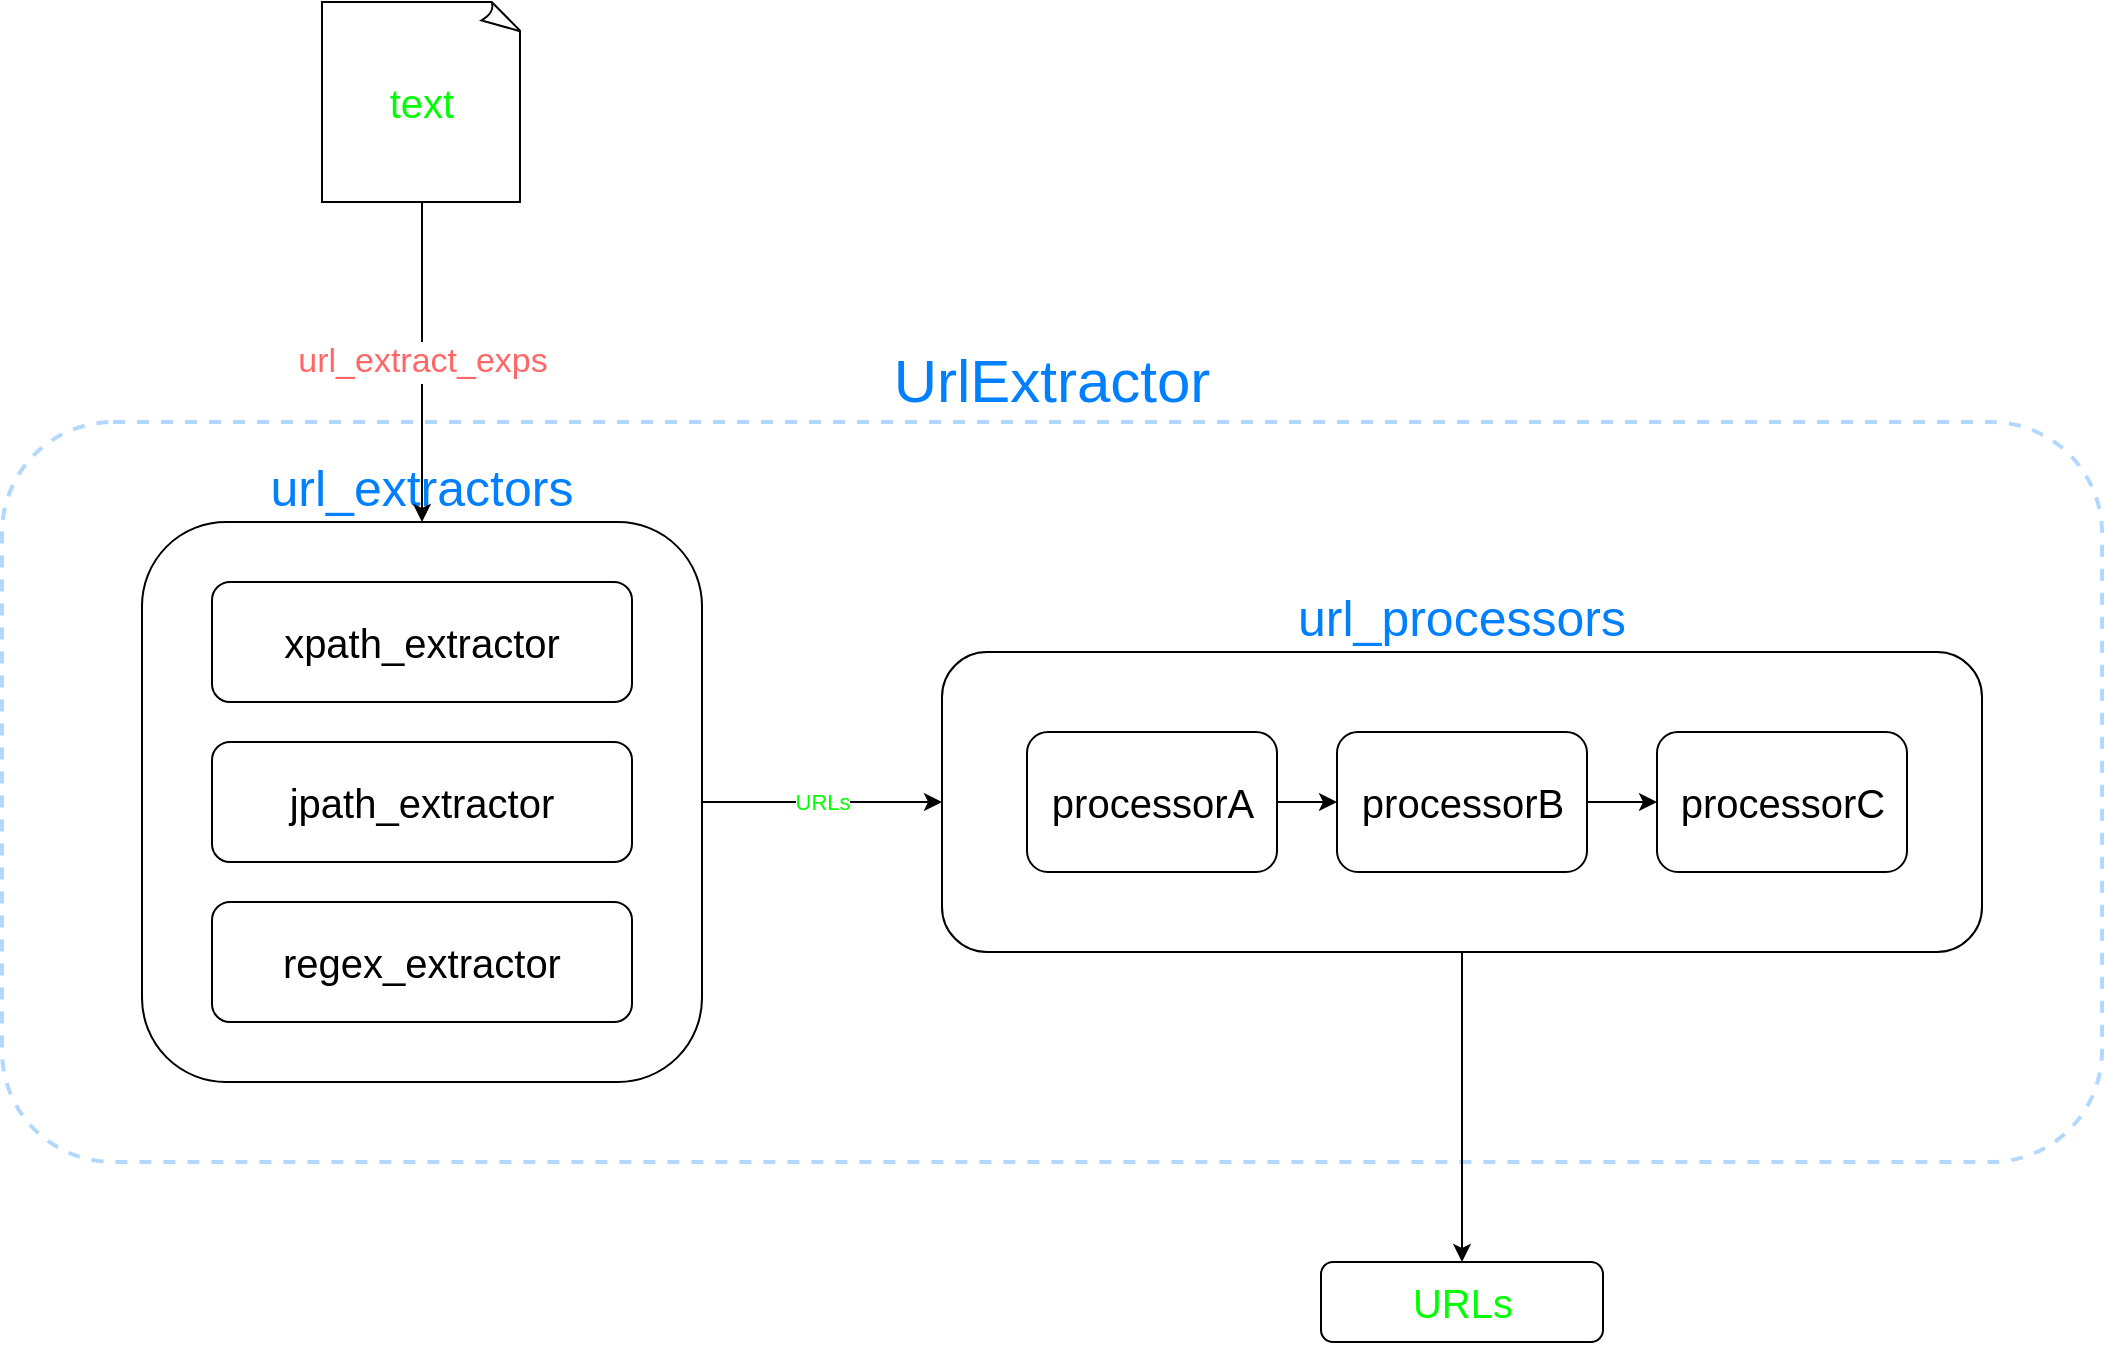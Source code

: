 <mxfile version="22.0.2" type="device">
  <diagram name="第 1 页" id="SKevdN_SVySVPFdct8Fb">
    <mxGraphModel dx="1434" dy="884" grid="1" gridSize="10" guides="1" tooltips="1" connect="1" arrows="1" fold="1" page="1" pageScale="1" pageWidth="1169" pageHeight="827" background="none" math="0" shadow="0">
      <root>
        <mxCell id="0" />
        <mxCell id="1" parent="0" />
        <mxCell id="EohE0CoKyvve6hNgjG_u-23" value="&lt;font color=&quot;#007fff&quot; style=&quot;font-size: 30px;&quot;&gt;UrlExtractor&lt;/font&gt;" style="rounded=1;whiteSpace=wrap;html=1;dashed=1;opacity=30;strokeWidth=2;perimeterSpacing=0;labelPosition=center;verticalLabelPosition=top;align=center;verticalAlign=bottom;strokeColor=#007FFF;" parent="1" vertex="1">
          <mxGeometry x="60" y="280" width="1050" height="370" as="geometry" />
        </mxCell>
        <mxCell id="EohE0CoKyvve6hNgjG_u-1" value="&lt;font color=&quot;#007fff&quot; style=&quot;font-size: 25px;&quot;&gt;url_extractors&lt;/font&gt;" style="rounded=1;whiteSpace=wrap;html=1;labelPosition=center;verticalLabelPosition=top;align=center;verticalAlign=bottom;" parent="1" vertex="1">
          <mxGeometry x="130" y="330" width="280" height="280" as="geometry" />
        </mxCell>
        <mxCell id="EohE0CoKyvve6hNgjG_u-2" value="&lt;font style=&quot;font-size: 20px;&quot;&gt;xpath_extractor&lt;/font&gt;" style="rounded=1;whiteSpace=wrap;html=1;" parent="1" vertex="1">
          <mxGeometry x="165" y="360" width="210" height="60" as="geometry" />
        </mxCell>
        <mxCell id="EohE0CoKyvve6hNgjG_u-3" value="&lt;font style=&quot;font-size: 20px;&quot;&gt;jpath_extractor&lt;/font&gt;" style="rounded=1;whiteSpace=wrap;html=1;" parent="1" vertex="1">
          <mxGeometry x="165" y="440" width="210" height="60" as="geometry" />
        </mxCell>
        <mxCell id="EohE0CoKyvve6hNgjG_u-5" value="&lt;font style=&quot;font-size: 20px;&quot;&gt;regex_extractor&lt;/font&gt;" style="rounded=1;whiteSpace=wrap;html=1;" parent="1" vertex="1">
          <mxGeometry x="165" y="520" width="210" height="60" as="geometry" />
        </mxCell>
        <mxCell id="EohE0CoKyvve6hNgjG_u-6" value="&lt;font color=&quot;#007fff&quot; style=&quot;font-size: 25px;&quot;&gt;url_processors&lt;/font&gt;" style="rounded=1;whiteSpace=wrap;html=1;verticalAlign=bottom;labelPosition=center;verticalLabelPosition=top;align=center;" parent="1" vertex="1">
          <mxGeometry x="530" y="395" width="520" height="150" as="geometry" />
        </mxCell>
        <mxCell id="EohE0CoKyvve6hNgjG_u-7" value="&lt;font style=&quot;font-size: 20px;&quot;&gt;processorA&lt;/font&gt;" style="rounded=1;whiteSpace=wrap;html=1;" parent="1" vertex="1">
          <mxGeometry x="572.5" y="435" width="125" height="70" as="geometry" />
        </mxCell>
        <mxCell id="EohE0CoKyvve6hNgjG_u-8" value="&lt;font style=&quot;font-size: 20px;&quot;&gt;processorB&lt;/font&gt;" style="rounded=1;whiteSpace=wrap;html=1;" parent="1" vertex="1">
          <mxGeometry x="727.5" y="435" width="125" height="70" as="geometry" />
        </mxCell>
        <mxCell id="EohE0CoKyvve6hNgjG_u-9" value="&lt;font style=&quot;font-size: 20px;&quot;&gt;processorC&lt;/font&gt;" style="rounded=1;whiteSpace=wrap;html=1;" parent="1" vertex="1">
          <mxGeometry x="887.5" y="435" width="125" height="70" as="geometry" />
        </mxCell>
        <mxCell id="EohE0CoKyvve6hNgjG_u-10" value="&lt;font color=&quot;#00ff00&quot; style=&quot;font-size: 20px;&quot;&gt;text&lt;/font&gt;" style="whiteSpace=wrap;html=1;shape=mxgraph.basic.document;rounded=1;" parent="1" vertex="1">
          <mxGeometry x="220" y="70" width="100" height="100" as="geometry" />
        </mxCell>
        <mxCell id="EohE0CoKyvve6hNgjG_u-11" value="" style="endArrow=classic;html=1;rounded=1;exitX=0.5;exitY=1;exitDx=0;exitDy=0;exitPerimeter=0;entryX=0.5;entryY=0;entryDx=0;entryDy=0;fontSize=13;" parent="1" source="EohE0CoKyvve6hNgjG_u-10" target="EohE0CoKyvve6hNgjG_u-1" edge="1">
          <mxGeometry relative="1" as="geometry">
            <mxPoint x="520" y="420" as="sourcePoint" />
            <mxPoint x="620" y="420" as="targetPoint" />
          </mxGeometry>
        </mxCell>
        <mxCell id="EohE0CoKyvve6hNgjG_u-12" value="&lt;font color=&quot;#ff6666&quot; style=&quot;font-size: 17px;&quot;&gt;url_extract_exps&lt;/font&gt;" style="edgeLabel;resizable=0;html=1;align=center;verticalAlign=middle;rounded=1;" parent="EohE0CoKyvve6hNgjG_u-11" connectable="0" vertex="1">
          <mxGeometry relative="1" as="geometry" />
        </mxCell>
        <mxCell id="EohE0CoKyvve6hNgjG_u-15" value="" style="endArrow=classic;html=1;rounded=1;exitX=1;exitY=0.5;exitDx=0;exitDy=0;entryX=0;entryY=0.5;entryDx=0;entryDy=0;" parent="1" source="EohE0CoKyvve6hNgjG_u-7" target="EohE0CoKyvve6hNgjG_u-8" edge="1">
          <mxGeometry width="50" height="50" relative="1" as="geometry">
            <mxPoint x="680" y="330" as="sourcePoint" />
            <mxPoint x="730" y="280" as="targetPoint" />
          </mxGeometry>
        </mxCell>
        <mxCell id="EohE0CoKyvve6hNgjG_u-16" value="" style="endArrow=classic;html=1;rounded=1;exitX=1;exitY=0.5;exitDx=0;exitDy=0;entryX=0;entryY=0.5;entryDx=0;entryDy=0;" parent="1" source="EohE0CoKyvve6hNgjG_u-8" target="EohE0CoKyvve6hNgjG_u-9" edge="1">
          <mxGeometry width="50" height="50" relative="1" as="geometry">
            <mxPoint x="850" y="340" as="sourcePoint" />
            <mxPoint x="900" y="290" as="targetPoint" />
          </mxGeometry>
        </mxCell>
        <mxCell id="EohE0CoKyvve6hNgjG_u-17" value="" style="endArrow=classic;html=1;rounded=1;exitX=1;exitY=0.5;exitDx=0;exitDy=0;entryX=0;entryY=0.5;entryDx=0;entryDy=0;fontSize=15;" parent="1" source="EohE0CoKyvve6hNgjG_u-1" target="EohE0CoKyvve6hNgjG_u-6" edge="1">
          <mxGeometry relative="1" as="geometry">
            <mxPoint x="500" y="320" as="sourcePoint" />
            <mxPoint x="600" y="320" as="targetPoint" />
          </mxGeometry>
        </mxCell>
        <mxCell id="EohE0CoKyvve6hNgjG_u-18" value="&lt;font color=&quot;#00ff00&quot;&gt;URLs&lt;/font&gt;" style="edgeLabel;resizable=0;html=1;align=center;verticalAlign=middle;rounded=1;" parent="EohE0CoKyvve6hNgjG_u-17" connectable="0" vertex="1">
          <mxGeometry relative="1" as="geometry" />
        </mxCell>
        <mxCell id="EohE0CoKyvve6hNgjG_u-20" value="&lt;font color=&quot;#00ff00&quot; style=&quot;font-size: 20px;&quot;&gt;URLs&lt;/font&gt;" style="rounded=1;whiteSpace=wrap;html=1;" parent="1" vertex="1">
          <mxGeometry x="719.5" y="700" width="141" height="40" as="geometry" />
        </mxCell>
        <mxCell id="EohE0CoKyvve6hNgjG_u-21" value="" style="endArrow=classic;html=1;rounded=1;exitX=0.5;exitY=1;exitDx=0;exitDy=0;entryX=0.5;entryY=0;entryDx=0;entryDy=0;" parent="1" source="EohE0CoKyvve6hNgjG_u-6" target="EohE0CoKyvve6hNgjG_u-20" edge="1">
          <mxGeometry width="50" height="50" relative="1" as="geometry">
            <mxPoint x="530" y="680" as="sourcePoint" />
            <mxPoint x="580" y="630" as="targetPoint" />
          </mxGeometry>
        </mxCell>
      </root>
    </mxGraphModel>
  </diagram>
</mxfile>
